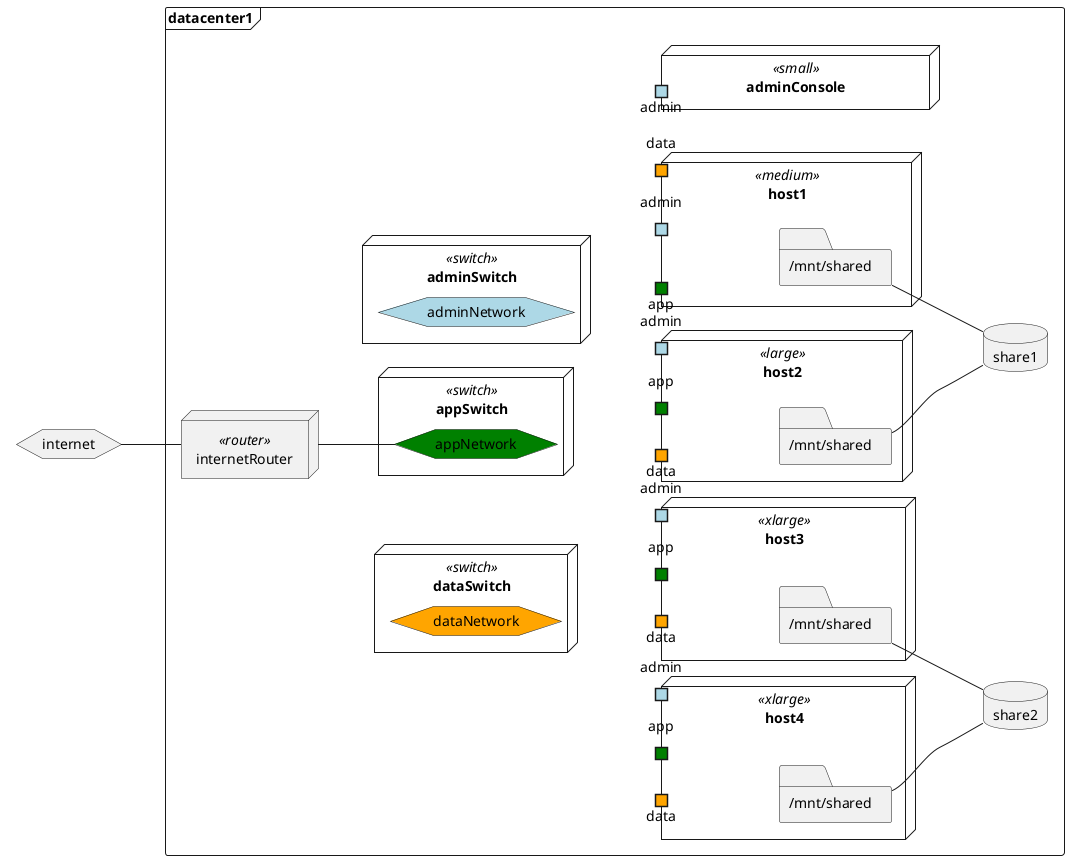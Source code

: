 @startuml

left to right direction

hexagon internet

frame datacenter1 {
    node adminSwitch <<switch>> {
        hexagon adminNetwork #lightblue
    }
    node dataSwitch  <<switch>> {
        hexagon dataNetwork #orange
    }
    node appSwitch <<switch>> {
        hexagon appNetwork #green
    }
    node internetRouter <<router>>

    node adminConsole <<small>> {
        port "admin" as adminConsoleadminNetwork #lightblue
    }
    node host1 <<medium>> {
        port "admin" as host1adminNetwork #lightblue
        port "app" as host1appNetwork #green
        port "data" as host1dataNetwork #orange
        folder "/mnt/shared" as host1diska
    }
    node host2 <<large>> {
        port "admin" as host2adminNetwork #lightblue
        port "app" as host2appNetwork #green
        port "data" as host2dataNetwork #orange
        folder "/mnt/shared" as host2diska
    }
    node host3 <<xlarge>> {
        port "admin" as host3adminNetwork #lightblue
        port "app" as host3appNetwork #green
        port "data" as host3dataNetwork #orange
        folder "/mnt/shared" as host3diska
    }
    node host4 <<xlarge>> {
        port "admin" as host4adminNetwork #lightblue
        port "app" as host4appNetwork #green
        port "data" as host4dataNetwork #orange
        folder "/mnt/shared" as  host4diska
    }

    database share1
    database share2

    host1diska -- share1
    host2diska -- share1
    host3diska -- share2
    host4diska -- share2
    internet -- internetRouter
    internetRouter -- appNetwork
    adminNetwork -[hidden]- host1adminNetwork
    adminNetwork -[hidden]- host2adminNetwork
    adminNetwork -[hidden]- host3adminNetwork
    adminNetwork -[hidden]- host4adminNetwork
    adminNetwork -[hidden]- adminConsoleadminNetwork

    appNetwork -[hidden]- host1appNetwork
    appNetwork -[hidden]- host2appNetwork
    appNetwork -[hidden]- host3appNetwork
    appNetwork -[hidden]- host4appNetwork
    appNetwork -[hidden]- host1appNetwork

    dataNetwork -[hidden]- host2dataNetwork
    dataNetwork -[hidden]- host3dataNetwork
    dataNetwork -[hidden]- host4dataNetwork
}
@enduml
